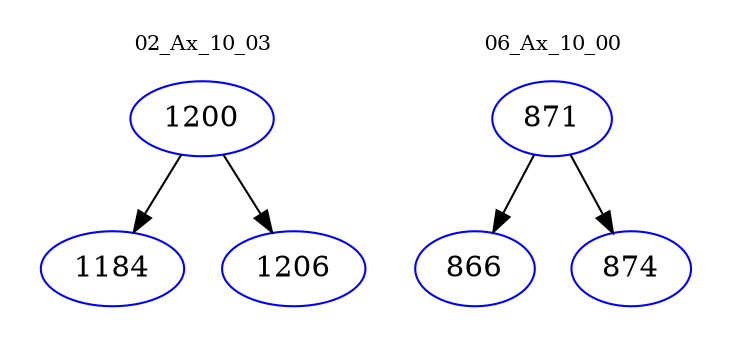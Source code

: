 digraph{
subgraph cluster_0 {
color = white
label = "02_Ax_10_03";
fontsize=10;
T0_1200 [label="1200", color="blue"]
T0_1200 -> T0_1184 [color="black"]
T0_1184 [label="1184", color="blue"]
T0_1200 -> T0_1206 [color="black"]
T0_1206 [label="1206", color="blue"]
}
subgraph cluster_1 {
color = white
label = "06_Ax_10_00";
fontsize=10;
T1_871 [label="871", color="blue"]
T1_871 -> T1_866 [color="black"]
T1_866 [label="866", color="blue"]
T1_871 -> T1_874 [color="black"]
T1_874 [label="874", color="blue"]
}
}
